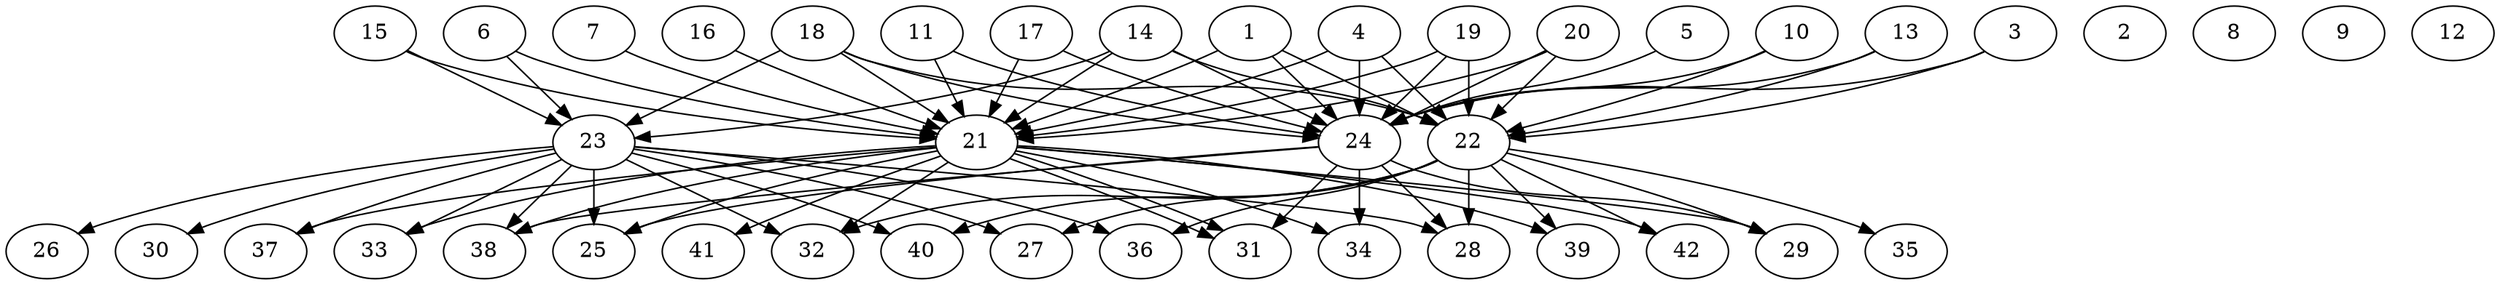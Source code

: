 // DAG (tier=3-complex, mode=data, n=42, ccr=0.504, fat=0.741, density=0.679, regular=0.207, jump=0.269, mindata=4194304, maxdata=33554432)
// DAG automatically generated by daggen at Sun Aug 24 16:33:35 2025
// /home/ermia/Project/Environments/daggen/bin/daggen --dot --ccr 0.504 --fat 0.741 --regular 0.207 --density 0.679 --jump 0.269 --mindata 4194304 --maxdata 33554432 -n 42 
digraph G {
  1 [size="170548589395042048", alpha="0.14", expect_size="85274294697521024"]
  1 -> 21 [size ="4966443691016192"]
  1 -> 22 [size ="4966443691016192"]
  1 -> 24 [size ="4966443691016192"]
  2 [size="31743913146491930148864", alpha="0.08", expect_size="15871956573245965074432"]
  3 [size="18420627241591482875904", alpha="0.05", expect_size="9210313620795741437952"]
  3 -> 22 [size ="5579898039042048"]
  3 -> 24 [size ="5579898039042048"]
  4 [size="216886014870084800", alpha="0.04", expect_size="108443007435042400"]
  4 -> 21 [size ="3748510897799168"]
  4 -> 22 [size ="3748510897799168"]
  4 -> 24 [size ="3748510897799168"]
  5 [size="31362076485345996", alpha="0.04", expect_size="15681038242672998"]
  5 -> 24 [size ="1591743610880000"]
  6 [size="23366811012332693487616", alpha="0.06", expect_size="11683405506166346743808"]
  6 -> 21 [size ="6538672983769088"]
  6 -> 23 [size ="6538672983769088"]
  7 [size="23970906236496576512", alpha="0.02", expect_size="11985453118248288256"]
  7 -> 21 [size ="9001702535462912"]
  8 [size="8614439170199903010816", alpha="0.05", expect_size="4307219585099951505408"]
  9 [size="69270431423733232", alpha="0.07", expect_size="34635215711866616"]
  10 [size="76396783469677808", alpha="0.03", expect_size="38198391734838904"]
  10 -> 22 [size ="1886681900777472"]
  10 -> 24 [size ="1886681900777472"]
  11 [size="29293582383233877671936", alpha="0.10", expect_size="14646791191616938835968"]
  11 -> 21 [size ="7602182845104128"]
  11 -> 24 [size ="7602182845104128"]
  12 [size="10751857640300752142336", alpha="0.19", expect_size="5375928820150376071168"]
  13 [size="2639456286929560576", alpha="0.03", expect_size="1319728143464780288"]
  13 -> 22 [size ="1356623209562112"]
  13 -> 24 [size ="1356623209562112"]
  14 [size="163361211475479936", alpha="0.11", expect_size="81680605737739968"]
  14 -> 21 [size ="3553916734144512"]
  14 -> 22 [size ="3553916734144512"]
  14 -> 23 [size ="3553916734144512"]
  14 -> 24 [size ="3553916734144512"]
  15 [size="3540840015794723328", alpha="0.01", expect_size="1770420007897361664"]
  15 -> 21 [size ="2728488914124800"]
  15 -> 23 [size ="2728488914124800"]
  16 [size="1967545344650926620672", alpha="0.14", expect_size="983772672325463310336"]
  16 -> 21 [size ="1256145134026752"]
  17 [size="946970866402994944", alpha="0.12", expect_size="473485433201497472"]
  17 -> 21 [size ="862173110730752"]
  17 -> 24 [size ="862173110730752"]
  18 [size="366362440791856256", alpha="0.15", expect_size="183181220395928128"]
  18 -> 21 [size ="6909612523520000"]
  18 -> 22 [size ="6909612523520000"]
  18 -> 23 [size ="6909612523520000"]
  18 -> 24 [size ="6909612523520000"]
  19 [size="7454698939730406408192", alpha="0.03", expect_size="3727349469865203204096"]
  19 -> 21 [size ="3052882291064832"]
  19 -> 22 [size ="3052882291064832"]
  19 -> 24 [size ="3052882291064832"]
  20 [size="1235193655460309762048", alpha="0.10", expect_size="617596827730154881024"]
  20 -> 21 [size ="920972555190272"]
  20 -> 22 [size ="920972555190272"]
  20 -> 24 [size ="920972555190272"]
  21 [size="67626967218053248", alpha="0.02", expect_size="33813483609026624"]
  21 -> 25 [size ="3285680859906048"]
  21 -> 29 [size ="3285680859906048"]
  21 -> 31 [size ="3285680859906048"]
  21 -> 31 [size ="3285680859906048"]
  21 -> 32 [size ="3285680859906048"]
  21 -> 33 [size ="3285680859906048"]
  21 -> 34 [size ="3285680859906048"]
  21 -> 37 [size ="3285680859906048"]
  21 -> 38 [size ="3285680859906048"]
  21 -> 39 [size ="3285680859906048"]
  21 -> 41 [size ="3285680859906048"]
  21 -> 42 [size ="3285680859906048"]
  22 [size="4973352980559216640", alpha="0.08", expect_size="2486676490279608320"]
  22 -> 27 [size ="7538175358533632"]
  22 -> 28 [size ="7538175358533632"]
  22 -> 29 [size ="7538175358533632"]
  22 -> 32 [size ="7538175358533632"]
  22 -> 35 [size ="7538175358533632"]
  22 -> 36 [size ="7538175358533632"]
  22 -> 39 [size ="7538175358533632"]
  22 -> 40 [size ="7538175358533632"]
  22 -> 42 [size ="7538175358533632"]
  23 [size="3201214656526534656", alpha="0.14", expect_size="1600607328263267328"]
  23 -> 25 [size ="2271910603784192"]
  23 -> 26 [size ="2271910603784192"]
  23 -> 27 [size ="2271910603784192"]
  23 -> 28 [size ="2271910603784192"]
  23 -> 30 [size ="2271910603784192"]
  23 -> 32 [size ="2271910603784192"]
  23 -> 33 [size ="2271910603784192"]
  23 -> 36 [size ="2271910603784192"]
  23 -> 37 [size ="2271910603784192"]
  23 -> 38 [size ="2271910603784192"]
  23 -> 40 [size ="2271910603784192"]
  24 [size="31597750682428192", alpha="0.07", expect_size="15798875341214096"]
  24 -> 25 [size ="644162625994752"]
  24 -> 28 [size ="644162625994752"]
  24 -> 29 [size ="644162625994752"]
  24 -> 31 [size ="644162625994752"]
  24 -> 34 [size ="644162625994752"]
  24 -> 38 [size ="644162625994752"]
  25 [size="5599816366986647", alpha="0.17", expect_size="2799908183493323"]
  26 [size="2639825023445127168", alpha="0.16", expect_size="1319912511722563584"]
  27 [size="376285700390701888", alpha="0.01", expect_size="188142850195350944"]
  28 [size="25248075032603421310976", alpha="0.08", expect_size="12624037516301710655488"]
  29 [size="1318332496577705279488", alpha="0.03", expect_size="659166248288852639744"]
  30 [size="2477437900929898643456", alpha="0.15", expect_size="1238718950464949321728"]
  31 [size="236286893687427616", alpha="0.15", expect_size="118143446843713808"]
  32 [size="271227500256588736", alpha="0.14", expect_size="135613750128294368"]
  33 [size="1110540203603542912", alpha="0.12", expect_size="555270101801771456"]
  34 [size="5791615586946774016", alpha="0.12", expect_size="2895807793473387008"]
  35 [size="11306890124153776", alpha="0.19", expect_size="5653445062076888"]
  36 [size="36293307495185624", alpha="0.12", expect_size="18146653747592812"]
  37 [size="144670116694081568", alpha="0.16", expect_size="72335058347040784"]
  38 [size="9540834249366270", alpha="0.14", expect_size="4770417124683135"]
  39 [size="2306398128290224128", alpha="0.18", expect_size="1153199064145112064"]
  40 [size="15140183381403570176", alpha="0.04", expect_size="7570091690701785088"]
  41 [size="4108098914816958976", alpha="0.11", expect_size="2054049457408479488"]
  42 [size="2875578159596014927872", alpha="0.09", expect_size="1437789079798007463936"]
}